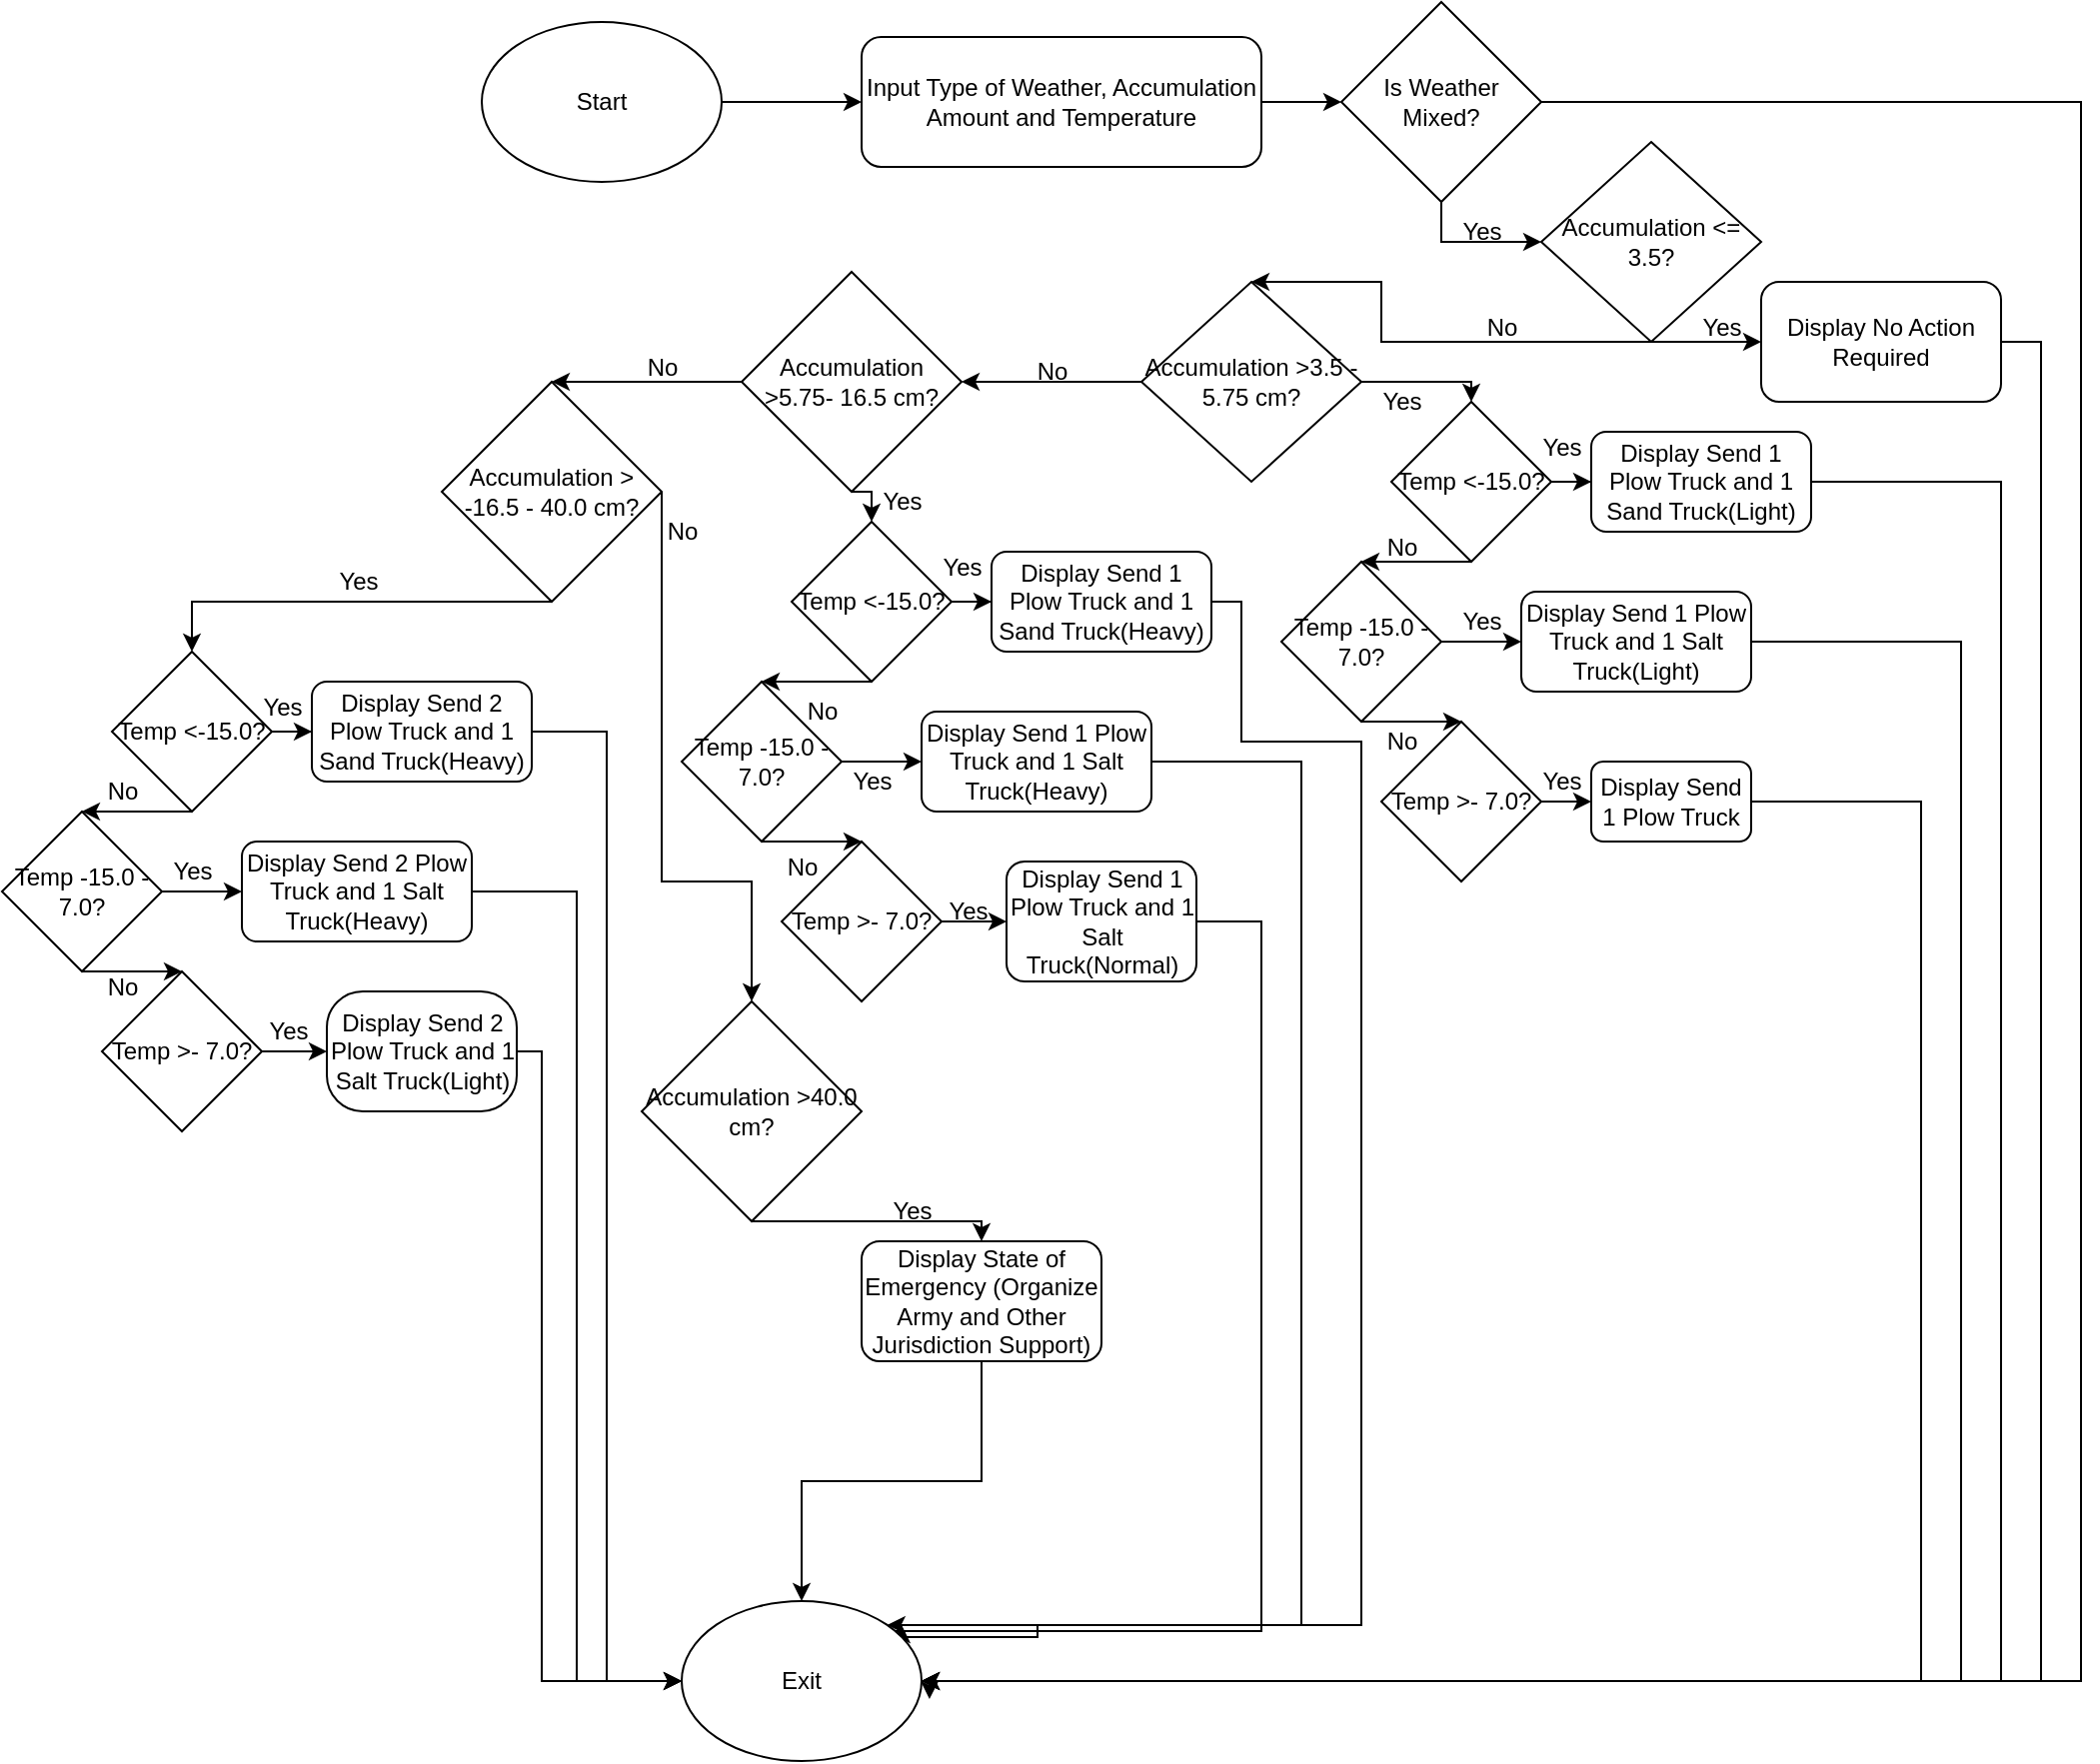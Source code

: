 <mxfile version="21.7.5" type="device">
  <diagram name="Page-1" id="zDtxhvWKmtjvH-ZGrpPv">
    <mxGraphModel dx="1970" dy="438" grid="1" gridSize="10" guides="1" tooltips="1" connect="1" arrows="1" fold="1" page="1" pageScale="1" pageWidth="850" pageHeight="1100" math="0" shadow="0">
      <root>
        <mxCell id="0" />
        <mxCell id="1" parent="0" />
        <mxCell id="4OK2XnqKNqhnvnKQo9YL-5" style="edgeStyle=orthogonalEdgeStyle;rounded=0;orthogonalLoop=1;jettySize=auto;html=1;" parent="1" source="4OK2XnqKNqhnvnKQo9YL-1" target="4OK2XnqKNqhnvnKQo9YL-4" edge="1">
          <mxGeometry relative="1" as="geometry" />
        </mxCell>
        <mxCell id="4OK2XnqKNqhnvnKQo9YL-1" value="Start" style="ellipse;whiteSpace=wrap;html=1;" parent="1" vertex="1">
          <mxGeometry x="160" y="20" width="120" height="80" as="geometry" />
        </mxCell>
        <mxCell id="4OK2XnqKNqhnvnKQo9YL-7" value="" style="edgeStyle=orthogonalEdgeStyle;rounded=0;orthogonalLoop=1;jettySize=auto;html=1;" parent="1" source="4OK2XnqKNqhnvnKQo9YL-4" target="iodD-ADhZu1srqg-s7n0-1" edge="1">
          <mxGeometry relative="1" as="geometry">
            <mxPoint x="590" y="60" as="targetPoint" />
          </mxGeometry>
        </mxCell>
        <mxCell id="4OK2XnqKNqhnvnKQo9YL-4" value="Input Type of Weather, Accumulation Amount and Temperature" style="rounded=1;whiteSpace=wrap;html=1;" parent="1" vertex="1">
          <mxGeometry x="350" y="27.5" width="200" height="65" as="geometry" />
        </mxCell>
        <mxCell id="iodD-ADhZu1srqg-s7n0-58" style="edgeStyle=orthogonalEdgeStyle;rounded=0;orthogonalLoop=1;jettySize=auto;html=1;entryX=1;entryY=0.5;entryDx=0;entryDy=0;" edge="1" parent="1" source="iodD-ADhZu1srqg-s7n0-1" target="iodD-ADhZu1srqg-s7n0-56">
          <mxGeometry relative="1" as="geometry">
            <Array as="points">
              <mxPoint x="960" y="60" />
              <mxPoint x="960" y="850" />
            </Array>
          </mxGeometry>
        </mxCell>
        <mxCell id="iodD-ADhZu1srqg-s7n0-59" style="edgeStyle=orthogonalEdgeStyle;rounded=0;orthogonalLoop=1;jettySize=auto;html=1;entryX=0;entryY=0.5;entryDx=0;entryDy=0;" edge="1" parent="1" source="iodD-ADhZu1srqg-s7n0-1" target="iodD-ADhZu1srqg-s7n0-2">
          <mxGeometry relative="1" as="geometry" />
        </mxCell>
        <mxCell id="iodD-ADhZu1srqg-s7n0-1" value="Is Weather Mixed?" style="rhombus;whiteSpace=wrap;html=1;" vertex="1" parent="1">
          <mxGeometry x="590" y="10" width="100" height="100" as="geometry" />
        </mxCell>
        <mxCell id="iodD-ADhZu1srqg-s7n0-60" style="edgeStyle=orthogonalEdgeStyle;rounded=0;orthogonalLoop=1;jettySize=auto;html=1;entryX=0.5;entryY=0;entryDx=0;entryDy=0;exitX=0.5;exitY=1;exitDx=0;exitDy=0;" edge="1" parent="1" source="iodD-ADhZu1srqg-s7n0-2" target="iodD-ADhZu1srqg-s7n0-4">
          <mxGeometry relative="1" as="geometry">
            <Array as="points">
              <mxPoint x="610" y="180" />
              <mxPoint x="610" y="150" />
            </Array>
          </mxGeometry>
        </mxCell>
        <mxCell id="iodD-ADhZu1srqg-s7n0-62" style="edgeStyle=orthogonalEdgeStyle;rounded=0;orthogonalLoop=1;jettySize=auto;html=1;entryX=0;entryY=0.5;entryDx=0;entryDy=0;exitX=0.5;exitY=1;exitDx=0;exitDy=0;" edge="1" parent="1" source="iodD-ADhZu1srqg-s7n0-2" target="iodD-ADhZu1srqg-s7n0-3">
          <mxGeometry relative="1" as="geometry">
            <Array as="points">
              <mxPoint x="770" y="180" />
              <mxPoint x="770" y="180" />
            </Array>
          </mxGeometry>
        </mxCell>
        <mxCell id="iodD-ADhZu1srqg-s7n0-2" value="Accumulation &amp;lt;= 3.5?" style="rhombus;whiteSpace=wrap;html=1;" vertex="1" parent="1">
          <mxGeometry x="690" y="80" width="110" height="100" as="geometry" />
        </mxCell>
        <mxCell id="iodD-ADhZu1srqg-s7n0-66" style="edgeStyle=orthogonalEdgeStyle;rounded=0;orthogonalLoop=1;jettySize=auto;html=1;entryX=1;entryY=0.5;entryDx=0;entryDy=0;" edge="1" parent="1" source="iodD-ADhZu1srqg-s7n0-3" target="iodD-ADhZu1srqg-s7n0-56">
          <mxGeometry relative="1" as="geometry">
            <Array as="points">
              <mxPoint x="940" y="180" />
              <mxPoint x="940" y="850" />
            </Array>
          </mxGeometry>
        </mxCell>
        <mxCell id="iodD-ADhZu1srqg-s7n0-3" value="Display No Action Required" style="rounded=1;whiteSpace=wrap;html=1;" vertex="1" parent="1">
          <mxGeometry x="800" y="150" width="120" height="60" as="geometry" />
        </mxCell>
        <mxCell id="iodD-ADhZu1srqg-s7n0-17" style="edgeStyle=orthogonalEdgeStyle;rounded=0;orthogonalLoop=1;jettySize=auto;html=1;entryX=0.5;entryY=0;entryDx=0;entryDy=0;" edge="1" parent="1" source="iodD-ADhZu1srqg-s7n0-4" target="iodD-ADhZu1srqg-s7n0-11">
          <mxGeometry relative="1" as="geometry">
            <Array as="points">
              <mxPoint x="655" y="200" />
            </Array>
          </mxGeometry>
        </mxCell>
        <mxCell id="iodD-ADhZu1srqg-s7n0-25" style="edgeStyle=orthogonalEdgeStyle;rounded=0;orthogonalLoop=1;jettySize=auto;html=1;" edge="1" parent="1" source="iodD-ADhZu1srqg-s7n0-4" target="iodD-ADhZu1srqg-s7n0-5">
          <mxGeometry relative="1" as="geometry" />
        </mxCell>
        <mxCell id="iodD-ADhZu1srqg-s7n0-4" value="Accumulation &amp;gt;3.5 - 5.75 cm?" style="rhombus;whiteSpace=wrap;html=1;" vertex="1" parent="1">
          <mxGeometry x="490" y="150" width="110" height="100" as="geometry" />
        </mxCell>
        <mxCell id="iodD-ADhZu1srqg-s7n0-38" style="edgeStyle=orthogonalEdgeStyle;rounded=0;orthogonalLoop=1;jettySize=auto;html=1;exitX=0.5;exitY=1;exitDx=0;exitDy=0;entryX=0.5;entryY=0;entryDx=0;entryDy=0;" edge="1" parent="1" source="iodD-ADhZu1srqg-s7n0-5" target="iodD-ADhZu1srqg-s7n0-29">
          <mxGeometry relative="1" as="geometry" />
        </mxCell>
        <mxCell id="iodD-ADhZu1srqg-s7n0-39" style="edgeStyle=orthogonalEdgeStyle;rounded=0;orthogonalLoop=1;jettySize=auto;html=1;entryX=0.5;entryY=0;entryDx=0;entryDy=0;" edge="1" parent="1" source="iodD-ADhZu1srqg-s7n0-5" target="iodD-ADhZu1srqg-s7n0-6">
          <mxGeometry relative="1" as="geometry">
            <Array as="points">
              <mxPoint x="230" y="200" />
              <mxPoint x="230" y="200" />
            </Array>
          </mxGeometry>
        </mxCell>
        <mxCell id="iodD-ADhZu1srqg-s7n0-5" value="Accumulation &amp;gt;5.75- 16.5 cm?" style="rhombus;whiteSpace=wrap;html=1;" vertex="1" parent="1">
          <mxGeometry x="290" y="145" width="110" height="110" as="geometry" />
        </mxCell>
        <mxCell id="iodD-ADhZu1srqg-s7n0-51" style="edgeStyle=orthogonalEdgeStyle;rounded=0;orthogonalLoop=1;jettySize=auto;html=1;entryX=0.5;entryY=0;entryDx=0;entryDy=0;" edge="1" parent="1" source="iodD-ADhZu1srqg-s7n0-6" target="iodD-ADhZu1srqg-s7n0-42">
          <mxGeometry relative="1" as="geometry">
            <Array as="points">
              <mxPoint x="15" y="310" />
            </Array>
          </mxGeometry>
        </mxCell>
        <mxCell id="iodD-ADhZu1srqg-s7n0-53" style="edgeStyle=orthogonalEdgeStyle;rounded=0;orthogonalLoop=1;jettySize=auto;html=1;" edge="1" parent="1" source="iodD-ADhZu1srqg-s7n0-6" target="iodD-ADhZu1srqg-s7n0-7">
          <mxGeometry relative="1" as="geometry">
            <Array as="points">
              <mxPoint x="250" y="450" />
              <mxPoint x="295" y="450" />
            </Array>
          </mxGeometry>
        </mxCell>
        <mxCell id="iodD-ADhZu1srqg-s7n0-6" value="Accumulation &amp;gt; -16.5 - 40.0 cm?" style="rhombus;whiteSpace=wrap;html=1;" vertex="1" parent="1">
          <mxGeometry x="140" y="200" width="110" height="110" as="geometry" />
        </mxCell>
        <mxCell id="iodD-ADhZu1srqg-s7n0-55" style="edgeStyle=orthogonalEdgeStyle;rounded=0;orthogonalLoop=1;jettySize=auto;html=1;entryX=0.5;entryY=0;entryDx=0;entryDy=0;" edge="1" parent="1" source="iodD-ADhZu1srqg-s7n0-7" target="iodD-ADhZu1srqg-s7n0-54">
          <mxGeometry relative="1" as="geometry">
            <Array as="points">
              <mxPoint x="410" y="620" />
            </Array>
          </mxGeometry>
        </mxCell>
        <mxCell id="iodD-ADhZu1srqg-s7n0-7" value="Accumulation &amp;gt;40.0 cm?" style="rhombus;whiteSpace=wrap;html=1;" vertex="1" parent="1">
          <mxGeometry x="240" y="510" width="110" height="110" as="geometry" />
        </mxCell>
        <mxCell id="iodD-ADhZu1srqg-s7n0-19" style="edgeStyle=orthogonalEdgeStyle;rounded=0;orthogonalLoop=1;jettySize=auto;html=1;" edge="1" parent="1" source="iodD-ADhZu1srqg-s7n0-11" target="iodD-ADhZu1srqg-s7n0-14">
          <mxGeometry relative="1" as="geometry" />
        </mxCell>
        <mxCell id="iodD-ADhZu1srqg-s7n0-23" style="edgeStyle=orthogonalEdgeStyle;rounded=0;orthogonalLoop=1;jettySize=auto;html=1;entryX=0.5;entryY=0;entryDx=0;entryDy=0;" edge="1" parent="1" source="iodD-ADhZu1srqg-s7n0-11" target="iodD-ADhZu1srqg-s7n0-12">
          <mxGeometry relative="1" as="geometry">
            <Array as="points">
              <mxPoint x="620" y="290" />
              <mxPoint x="620" y="290" />
            </Array>
          </mxGeometry>
        </mxCell>
        <mxCell id="iodD-ADhZu1srqg-s7n0-11" value="Temp &amp;lt;-15.0?" style="rhombus;whiteSpace=wrap;html=1;" vertex="1" parent="1">
          <mxGeometry x="615" y="210" width="80" height="80" as="geometry" />
        </mxCell>
        <mxCell id="iodD-ADhZu1srqg-s7n0-20" style="edgeStyle=orthogonalEdgeStyle;rounded=0;orthogonalLoop=1;jettySize=auto;html=1;" edge="1" parent="1" source="iodD-ADhZu1srqg-s7n0-12" target="iodD-ADhZu1srqg-s7n0-15">
          <mxGeometry relative="1" as="geometry" />
        </mxCell>
        <mxCell id="iodD-ADhZu1srqg-s7n0-24" style="edgeStyle=orthogonalEdgeStyle;rounded=0;orthogonalLoop=1;jettySize=auto;html=1;entryX=0.5;entryY=0;entryDx=0;entryDy=0;" edge="1" parent="1" source="iodD-ADhZu1srqg-s7n0-12" target="iodD-ADhZu1srqg-s7n0-13">
          <mxGeometry relative="1" as="geometry">
            <Array as="points">
              <mxPoint x="630" y="370" />
              <mxPoint x="630" y="370" />
            </Array>
          </mxGeometry>
        </mxCell>
        <mxCell id="iodD-ADhZu1srqg-s7n0-12" value="Temp -15.0 - 7.0?" style="rhombus;whiteSpace=wrap;html=1;" vertex="1" parent="1">
          <mxGeometry x="560" y="290" width="80" height="80" as="geometry" />
        </mxCell>
        <mxCell id="iodD-ADhZu1srqg-s7n0-22" style="edgeStyle=orthogonalEdgeStyle;rounded=0;orthogonalLoop=1;jettySize=auto;html=1;" edge="1" parent="1" source="iodD-ADhZu1srqg-s7n0-13" target="iodD-ADhZu1srqg-s7n0-16">
          <mxGeometry relative="1" as="geometry" />
        </mxCell>
        <mxCell id="iodD-ADhZu1srqg-s7n0-13" value="Temp &amp;gt;- 7.0?" style="rhombus;whiteSpace=wrap;html=1;" vertex="1" parent="1">
          <mxGeometry x="610" y="370" width="80" height="80" as="geometry" />
        </mxCell>
        <mxCell id="iodD-ADhZu1srqg-s7n0-74" style="edgeStyle=orthogonalEdgeStyle;rounded=0;orthogonalLoop=1;jettySize=auto;html=1;entryX=1;entryY=0.5;entryDx=0;entryDy=0;" edge="1" parent="1" source="iodD-ADhZu1srqg-s7n0-14" target="iodD-ADhZu1srqg-s7n0-56">
          <mxGeometry relative="1" as="geometry">
            <Array as="points">
              <mxPoint x="920" y="250" />
              <mxPoint x="920" y="850" />
            </Array>
          </mxGeometry>
        </mxCell>
        <mxCell id="iodD-ADhZu1srqg-s7n0-14" value="Display Send 1 Plow Truck and 1 Sand Truck(Light)" style="rounded=1;whiteSpace=wrap;html=1;" vertex="1" parent="1">
          <mxGeometry x="715" y="225" width="110" height="50" as="geometry" />
        </mxCell>
        <mxCell id="iodD-ADhZu1srqg-s7n0-75" style="edgeStyle=orthogonalEdgeStyle;rounded=0;orthogonalLoop=1;jettySize=auto;html=1;entryX=1;entryY=0.5;entryDx=0;entryDy=0;" edge="1" parent="1" source="iodD-ADhZu1srqg-s7n0-15" target="iodD-ADhZu1srqg-s7n0-56">
          <mxGeometry relative="1" as="geometry">
            <Array as="points">
              <mxPoint x="900" y="330" />
              <mxPoint x="900" y="850" />
            </Array>
          </mxGeometry>
        </mxCell>
        <mxCell id="iodD-ADhZu1srqg-s7n0-15" value="Display Send 1 Plow Truck and 1 Salt Truck(Light)" style="rounded=1;whiteSpace=wrap;html=1;" vertex="1" parent="1">
          <mxGeometry x="680" y="305" width="115" height="50" as="geometry" />
        </mxCell>
        <mxCell id="iodD-ADhZu1srqg-s7n0-76" style="edgeStyle=orthogonalEdgeStyle;rounded=0;orthogonalLoop=1;jettySize=auto;html=1;entryX=1.033;entryY=0.613;entryDx=0;entryDy=0;entryPerimeter=0;" edge="1" parent="1" source="iodD-ADhZu1srqg-s7n0-16" target="iodD-ADhZu1srqg-s7n0-56">
          <mxGeometry relative="1" as="geometry">
            <Array as="points">
              <mxPoint x="880" y="410" />
              <mxPoint x="880" y="850" />
              <mxPoint x="384" y="850" />
            </Array>
          </mxGeometry>
        </mxCell>
        <mxCell id="iodD-ADhZu1srqg-s7n0-16" value="Display Send 1 Plow Truck" style="rounded=1;whiteSpace=wrap;html=1;" vertex="1" parent="1">
          <mxGeometry x="715" y="390" width="80" height="40" as="geometry" />
        </mxCell>
        <mxCell id="iodD-ADhZu1srqg-s7n0-27" style="edgeStyle=orthogonalEdgeStyle;rounded=0;orthogonalLoop=1;jettySize=auto;html=1;" edge="1" parent="1" source="iodD-ADhZu1srqg-s7n0-29" target="iodD-ADhZu1srqg-s7n0-35">
          <mxGeometry relative="1" as="geometry" />
        </mxCell>
        <mxCell id="iodD-ADhZu1srqg-s7n0-28" style="edgeStyle=orthogonalEdgeStyle;rounded=0;orthogonalLoop=1;jettySize=auto;html=1;entryX=0.5;entryY=0;entryDx=0;entryDy=0;" edge="1" parent="1" source="iodD-ADhZu1srqg-s7n0-29" target="iodD-ADhZu1srqg-s7n0-32">
          <mxGeometry relative="1" as="geometry">
            <Array as="points">
              <mxPoint x="320" y="350" />
              <mxPoint x="320" y="350" />
            </Array>
          </mxGeometry>
        </mxCell>
        <mxCell id="iodD-ADhZu1srqg-s7n0-29" value="Temp &amp;lt;-15.0?" style="rhombus;whiteSpace=wrap;html=1;" vertex="1" parent="1">
          <mxGeometry x="315" y="270" width="80" height="80" as="geometry" />
        </mxCell>
        <mxCell id="iodD-ADhZu1srqg-s7n0-30" style="edgeStyle=orthogonalEdgeStyle;rounded=0;orthogonalLoop=1;jettySize=auto;html=1;" edge="1" parent="1" source="iodD-ADhZu1srqg-s7n0-32" target="iodD-ADhZu1srqg-s7n0-36">
          <mxGeometry relative="1" as="geometry" />
        </mxCell>
        <mxCell id="iodD-ADhZu1srqg-s7n0-31" style="edgeStyle=orthogonalEdgeStyle;rounded=0;orthogonalLoop=1;jettySize=auto;html=1;entryX=0.5;entryY=0;entryDx=0;entryDy=0;" edge="1" parent="1" source="iodD-ADhZu1srqg-s7n0-32" target="iodD-ADhZu1srqg-s7n0-34">
          <mxGeometry relative="1" as="geometry">
            <Array as="points">
              <mxPoint x="330" y="430" />
              <mxPoint x="330" y="430" />
            </Array>
          </mxGeometry>
        </mxCell>
        <mxCell id="iodD-ADhZu1srqg-s7n0-32" value="Temp -15.0 - 7.0?" style="rhombus;whiteSpace=wrap;html=1;" vertex="1" parent="1">
          <mxGeometry x="260" y="350" width="80" height="80" as="geometry" />
        </mxCell>
        <mxCell id="iodD-ADhZu1srqg-s7n0-33" style="edgeStyle=orthogonalEdgeStyle;rounded=0;orthogonalLoop=1;jettySize=auto;html=1;" edge="1" parent="1" source="iodD-ADhZu1srqg-s7n0-34" target="iodD-ADhZu1srqg-s7n0-37">
          <mxGeometry relative="1" as="geometry" />
        </mxCell>
        <mxCell id="iodD-ADhZu1srqg-s7n0-34" value="Temp &amp;gt;- 7.0?" style="rhombus;whiteSpace=wrap;html=1;" vertex="1" parent="1">
          <mxGeometry x="310" y="430" width="80" height="80" as="geometry" />
        </mxCell>
        <mxCell id="iodD-ADhZu1srqg-s7n0-85" style="edgeStyle=orthogonalEdgeStyle;rounded=0;orthogonalLoop=1;jettySize=auto;html=1;" edge="1" parent="1" source="iodD-ADhZu1srqg-s7n0-35" target="iodD-ADhZu1srqg-s7n0-56">
          <mxGeometry relative="1" as="geometry">
            <Array as="points">
              <mxPoint x="540" y="310" />
              <mxPoint x="540" y="380" />
              <mxPoint x="600" y="380" />
              <mxPoint x="600" y="822" />
            </Array>
          </mxGeometry>
        </mxCell>
        <mxCell id="iodD-ADhZu1srqg-s7n0-35" value="Display Send 1 Plow Truck and 1 Sand Truck(Heavy)" style="rounded=1;whiteSpace=wrap;html=1;" vertex="1" parent="1">
          <mxGeometry x="415" y="285" width="110" height="50" as="geometry" />
        </mxCell>
        <mxCell id="iodD-ADhZu1srqg-s7n0-87" style="edgeStyle=orthogonalEdgeStyle;rounded=0;orthogonalLoop=1;jettySize=auto;html=1;entryX=0.917;entryY=0.15;entryDx=0;entryDy=0;entryPerimeter=0;" edge="1" parent="1" source="iodD-ADhZu1srqg-s7n0-36" target="iodD-ADhZu1srqg-s7n0-56">
          <mxGeometry relative="1" as="geometry">
            <mxPoint x="410" y="770" as="targetPoint" />
            <Array as="points">
              <mxPoint x="570" y="390" />
              <mxPoint x="570" y="822" />
              <mxPoint x="438" y="822" />
              <mxPoint x="438" y="828" />
              <mxPoint x="370" y="828" />
            </Array>
          </mxGeometry>
        </mxCell>
        <mxCell id="iodD-ADhZu1srqg-s7n0-36" value="Display Send 1 Plow Truck and 1 Salt Truck(Heavy)" style="rounded=1;whiteSpace=wrap;html=1;" vertex="1" parent="1">
          <mxGeometry x="380" y="365" width="115" height="50" as="geometry" />
        </mxCell>
        <mxCell id="iodD-ADhZu1srqg-s7n0-88" style="edgeStyle=orthogonalEdgeStyle;rounded=0;orthogonalLoop=1;jettySize=auto;html=1;entryX=1;entryY=0;entryDx=0;entryDy=0;" edge="1" parent="1" source="iodD-ADhZu1srqg-s7n0-37" target="iodD-ADhZu1srqg-s7n0-56">
          <mxGeometry relative="1" as="geometry">
            <mxPoint x="440" y="800" as="targetPoint" />
            <Array as="points">
              <mxPoint x="550" y="470" />
              <mxPoint x="550" y="825" />
              <mxPoint x="362" y="825" />
            </Array>
          </mxGeometry>
        </mxCell>
        <mxCell id="iodD-ADhZu1srqg-s7n0-37" value="Display Send 1 Plow Truck and 1 Salt Truck(Normal)" style="rounded=1;whiteSpace=wrap;html=1;" vertex="1" parent="1">
          <mxGeometry x="422.5" y="440" width="95" height="60" as="geometry" />
        </mxCell>
        <mxCell id="iodD-ADhZu1srqg-s7n0-40" style="edgeStyle=orthogonalEdgeStyle;rounded=0;orthogonalLoop=1;jettySize=auto;html=1;" edge="1" parent="1" source="iodD-ADhZu1srqg-s7n0-42" target="iodD-ADhZu1srqg-s7n0-48">
          <mxGeometry relative="1" as="geometry" />
        </mxCell>
        <mxCell id="iodD-ADhZu1srqg-s7n0-41" style="edgeStyle=orthogonalEdgeStyle;rounded=0;orthogonalLoop=1;jettySize=auto;html=1;entryX=0.5;entryY=0;entryDx=0;entryDy=0;" edge="1" parent="1" source="iodD-ADhZu1srqg-s7n0-42" target="iodD-ADhZu1srqg-s7n0-45">
          <mxGeometry relative="1" as="geometry">
            <Array as="points">
              <mxPoint x="-20" y="415" />
              <mxPoint x="-20" y="415" />
            </Array>
          </mxGeometry>
        </mxCell>
        <mxCell id="iodD-ADhZu1srqg-s7n0-42" value="Temp &amp;lt;-15.0?" style="rhombus;whiteSpace=wrap;html=1;" vertex="1" parent="1">
          <mxGeometry x="-25" y="335" width="80" height="80" as="geometry" />
        </mxCell>
        <mxCell id="iodD-ADhZu1srqg-s7n0-43" style="edgeStyle=orthogonalEdgeStyle;rounded=0;orthogonalLoop=1;jettySize=auto;html=1;" edge="1" parent="1" source="iodD-ADhZu1srqg-s7n0-45" target="iodD-ADhZu1srqg-s7n0-49">
          <mxGeometry relative="1" as="geometry" />
        </mxCell>
        <mxCell id="iodD-ADhZu1srqg-s7n0-44" style="edgeStyle=orthogonalEdgeStyle;rounded=0;orthogonalLoop=1;jettySize=auto;html=1;entryX=0.5;entryY=0;entryDx=0;entryDy=0;" edge="1" parent="1" source="iodD-ADhZu1srqg-s7n0-45" target="iodD-ADhZu1srqg-s7n0-47">
          <mxGeometry relative="1" as="geometry">
            <Array as="points">
              <mxPoint x="-10" y="495" />
              <mxPoint x="-10" y="495" />
            </Array>
          </mxGeometry>
        </mxCell>
        <mxCell id="iodD-ADhZu1srqg-s7n0-45" value="Temp -15.0 - 7.0?" style="rhombus;whiteSpace=wrap;html=1;" vertex="1" parent="1">
          <mxGeometry x="-80" y="415" width="80" height="80" as="geometry" />
        </mxCell>
        <mxCell id="iodD-ADhZu1srqg-s7n0-46" style="edgeStyle=orthogonalEdgeStyle;rounded=0;orthogonalLoop=1;jettySize=auto;html=1;" edge="1" parent="1" source="iodD-ADhZu1srqg-s7n0-47" target="iodD-ADhZu1srqg-s7n0-50">
          <mxGeometry relative="1" as="geometry" />
        </mxCell>
        <mxCell id="iodD-ADhZu1srqg-s7n0-47" value="Temp &amp;gt;- 7.0?" style="rhombus;whiteSpace=wrap;html=1;" vertex="1" parent="1">
          <mxGeometry x="-30" y="495" width="80" height="80" as="geometry" />
        </mxCell>
        <mxCell id="iodD-ADhZu1srqg-s7n0-99" style="edgeStyle=orthogonalEdgeStyle;rounded=0;orthogonalLoop=1;jettySize=auto;html=1;entryX=0;entryY=0.5;entryDx=0;entryDy=0;" edge="1" parent="1" source="iodD-ADhZu1srqg-s7n0-48" target="iodD-ADhZu1srqg-s7n0-56">
          <mxGeometry relative="1" as="geometry" />
        </mxCell>
        <mxCell id="iodD-ADhZu1srqg-s7n0-48" value="Display Send 2 Plow Truck and 1 Sand Truck(Heavy)" style="rounded=1;whiteSpace=wrap;html=1;" vertex="1" parent="1">
          <mxGeometry x="75" y="350" width="110" height="50" as="geometry" />
        </mxCell>
        <mxCell id="iodD-ADhZu1srqg-s7n0-100" style="edgeStyle=orthogonalEdgeStyle;rounded=0;orthogonalLoop=1;jettySize=auto;html=1;entryX=0;entryY=0.5;entryDx=0;entryDy=0;" edge="1" parent="1" source="iodD-ADhZu1srqg-s7n0-49" target="iodD-ADhZu1srqg-s7n0-56">
          <mxGeometry relative="1" as="geometry" />
        </mxCell>
        <mxCell id="iodD-ADhZu1srqg-s7n0-49" value="Display Send 2 Plow Truck and 1 Salt Truck(Heavy)" style="rounded=1;whiteSpace=wrap;html=1;" vertex="1" parent="1">
          <mxGeometry x="40" y="430" width="115" height="50" as="geometry" />
        </mxCell>
        <mxCell id="iodD-ADhZu1srqg-s7n0-101" style="edgeStyle=orthogonalEdgeStyle;rounded=0;orthogonalLoop=1;jettySize=auto;html=1;entryX=0;entryY=0.5;entryDx=0;entryDy=0;" edge="1" parent="1" source="iodD-ADhZu1srqg-s7n0-50" target="iodD-ADhZu1srqg-s7n0-56">
          <mxGeometry relative="1" as="geometry">
            <Array as="points">
              <mxPoint x="190" y="535" />
              <mxPoint x="190" y="850" />
            </Array>
          </mxGeometry>
        </mxCell>
        <mxCell id="iodD-ADhZu1srqg-s7n0-50" value="Display Send 2 Plow Truck and 1 Salt Truck(Light)" style="rounded=1;whiteSpace=wrap;html=1;arcSize=30;" vertex="1" parent="1">
          <mxGeometry x="82.5" y="505" width="95" height="60" as="geometry" />
        </mxCell>
        <mxCell id="iodD-ADhZu1srqg-s7n0-57" style="edgeStyle=orthogonalEdgeStyle;rounded=0;orthogonalLoop=1;jettySize=auto;html=1;" edge="1" parent="1" source="iodD-ADhZu1srqg-s7n0-54" target="iodD-ADhZu1srqg-s7n0-56">
          <mxGeometry relative="1" as="geometry" />
        </mxCell>
        <mxCell id="iodD-ADhZu1srqg-s7n0-54" value="Display State of Emergency (Organize Army and Other Jurisdiction Support)" style="rounded=1;whiteSpace=wrap;html=1;" vertex="1" parent="1">
          <mxGeometry x="350" y="630" width="120" height="60" as="geometry" />
        </mxCell>
        <mxCell id="iodD-ADhZu1srqg-s7n0-56" value="Exit" style="ellipse;whiteSpace=wrap;html=1;" vertex="1" parent="1">
          <mxGeometry x="260" y="810" width="120" height="80" as="geometry" />
        </mxCell>
        <mxCell id="iodD-ADhZu1srqg-s7n0-63" value="Yes" style="text;html=1;align=center;verticalAlign=middle;resizable=0;points=[];autosize=1;strokeColor=none;fillColor=none;" vertex="1" parent="1">
          <mxGeometry x="640" y="110" width="40" height="30" as="geometry" />
        </mxCell>
        <mxCell id="iodD-ADhZu1srqg-s7n0-64" value="Yes" style="text;html=1;align=center;verticalAlign=middle;resizable=0;points=[];autosize=1;strokeColor=none;fillColor=none;" vertex="1" parent="1">
          <mxGeometry x="760" y="158" width="40" height="30" as="geometry" />
        </mxCell>
        <mxCell id="iodD-ADhZu1srqg-s7n0-65" value="No" style="text;html=1;align=center;verticalAlign=middle;resizable=0;points=[];autosize=1;strokeColor=none;fillColor=none;" vertex="1" parent="1">
          <mxGeometry x="650" y="158" width="40" height="30" as="geometry" />
        </mxCell>
        <mxCell id="iodD-ADhZu1srqg-s7n0-67" value="Yes" style="text;html=1;align=center;verticalAlign=middle;resizable=0;points=[];autosize=1;strokeColor=none;fillColor=none;" vertex="1" parent="1">
          <mxGeometry x="600" y="195" width="40" height="30" as="geometry" />
        </mxCell>
        <mxCell id="iodD-ADhZu1srqg-s7n0-68" value="Yes" style="text;html=1;align=center;verticalAlign=middle;resizable=0;points=[];autosize=1;strokeColor=none;fillColor=none;" vertex="1" parent="1">
          <mxGeometry x="680" y="218" width="40" height="30" as="geometry" />
        </mxCell>
        <mxCell id="iodD-ADhZu1srqg-s7n0-69" value="No" style="text;html=1;align=center;verticalAlign=middle;resizable=0;points=[];autosize=1;strokeColor=none;fillColor=none;" vertex="1" parent="1">
          <mxGeometry x="600" y="268" width="40" height="30" as="geometry" />
        </mxCell>
        <mxCell id="iodD-ADhZu1srqg-s7n0-70" value="Yes" style="text;html=1;align=center;verticalAlign=middle;resizable=0;points=[];autosize=1;strokeColor=none;fillColor=none;" vertex="1" parent="1">
          <mxGeometry x="640" y="305" width="40" height="30" as="geometry" />
        </mxCell>
        <mxCell id="iodD-ADhZu1srqg-s7n0-72" value="No" style="text;html=1;align=center;verticalAlign=middle;resizable=0;points=[];autosize=1;strokeColor=none;fillColor=none;" vertex="1" parent="1">
          <mxGeometry x="600" y="365" width="40" height="30" as="geometry" />
        </mxCell>
        <mxCell id="iodD-ADhZu1srqg-s7n0-73" value="Yes" style="text;html=1;align=center;verticalAlign=middle;resizable=0;points=[];autosize=1;strokeColor=none;fillColor=none;" vertex="1" parent="1">
          <mxGeometry x="680" y="385" width="40" height="30" as="geometry" />
        </mxCell>
        <mxCell id="iodD-ADhZu1srqg-s7n0-78" value="No" style="text;html=1;align=center;verticalAlign=middle;resizable=0;points=[];autosize=1;strokeColor=none;fillColor=none;" vertex="1" parent="1">
          <mxGeometry x="425" y="180" width="40" height="30" as="geometry" />
        </mxCell>
        <mxCell id="iodD-ADhZu1srqg-s7n0-79" value="Yes" style="text;html=1;align=center;verticalAlign=middle;resizable=0;points=[];autosize=1;strokeColor=none;fillColor=none;" vertex="1" parent="1">
          <mxGeometry x="350" y="245" width="40" height="30" as="geometry" />
        </mxCell>
        <mxCell id="iodD-ADhZu1srqg-s7n0-80" value="Yes" style="text;html=1;align=center;verticalAlign=middle;resizable=0;points=[];autosize=1;strokeColor=none;fillColor=none;" vertex="1" parent="1">
          <mxGeometry x="380" y="278" width="40" height="30" as="geometry" />
        </mxCell>
        <mxCell id="iodD-ADhZu1srqg-s7n0-81" value="No" style="text;html=1;align=center;verticalAlign=middle;resizable=0;points=[];autosize=1;strokeColor=none;fillColor=none;" vertex="1" parent="1">
          <mxGeometry x="310" y="350" width="40" height="30" as="geometry" />
        </mxCell>
        <mxCell id="iodD-ADhZu1srqg-s7n0-82" value="Yes" style="text;html=1;align=center;verticalAlign=middle;resizable=0;points=[];autosize=1;strokeColor=none;fillColor=none;" vertex="1" parent="1">
          <mxGeometry x="335" y="385" width="40" height="30" as="geometry" />
        </mxCell>
        <mxCell id="iodD-ADhZu1srqg-s7n0-83" value="No" style="text;html=1;align=center;verticalAlign=middle;resizable=0;points=[];autosize=1;strokeColor=none;fillColor=none;" vertex="1" parent="1">
          <mxGeometry x="300" y="428" width="40" height="30" as="geometry" />
        </mxCell>
        <mxCell id="iodD-ADhZu1srqg-s7n0-84" value="Yes" style="text;html=1;align=center;verticalAlign=middle;resizable=0;points=[];autosize=1;strokeColor=none;fillColor=none;" vertex="1" parent="1">
          <mxGeometry x="382.5" y="450" width="40" height="30" as="geometry" />
        </mxCell>
        <mxCell id="iodD-ADhZu1srqg-s7n0-89" value="Yes" style="text;html=1;align=center;verticalAlign=middle;resizable=0;points=[];autosize=1;strokeColor=none;fillColor=none;" vertex="1" parent="1">
          <mxGeometry x="355" y="600" width="40" height="30" as="geometry" />
        </mxCell>
        <mxCell id="iodD-ADhZu1srqg-s7n0-90" value="No" style="text;html=1;align=center;verticalAlign=middle;resizable=0;points=[];autosize=1;strokeColor=none;fillColor=none;" vertex="1" parent="1">
          <mxGeometry x="230" y="178" width="40" height="30" as="geometry" />
        </mxCell>
        <mxCell id="iodD-ADhZu1srqg-s7n0-91" value="No" style="text;html=1;align=center;verticalAlign=middle;resizable=0;points=[];autosize=1;strokeColor=none;fillColor=none;" vertex="1" parent="1">
          <mxGeometry x="240" y="260" width="40" height="30" as="geometry" />
        </mxCell>
        <mxCell id="iodD-ADhZu1srqg-s7n0-92" value="Yes" style="text;html=1;align=center;verticalAlign=middle;resizable=0;points=[];autosize=1;strokeColor=none;fillColor=none;" vertex="1" parent="1">
          <mxGeometry x="77.5" y="285" width="40" height="30" as="geometry" />
        </mxCell>
        <mxCell id="iodD-ADhZu1srqg-s7n0-93" value="Yes" style="text;html=1;align=center;verticalAlign=middle;resizable=0;points=[];autosize=1;strokeColor=none;fillColor=none;" vertex="1" parent="1">
          <mxGeometry x="40" y="348" width="40" height="30" as="geometry" />
        </mxCell>
        <mxCell id="iodD-ADhZu1srqg-s7n0-94" value="No" style="text;html=1;align=center;verticalAlign=middle;resizable=0;points=[];autosize=1;strokeColor=none;fillColor=none;" vertex="1" parent="1">
          <mxGeometry x="-40" y="390" width="40" height="30" as="geometry" />
        </mxCell>
        <mxCell id="iodD-ADhZu1srqg-s7n0-95" value="Yes" style="text;html=1;align=center;verticalAlign=middle;resizable=0;points=[];autosize=1;strokeColor=none;fillColor=none;" vertex="1" parent="1">
          <mxGeometry x="-5" y="430" width="40" height="30" as="geometry" />
        </mxCell>
        <mxCell id="iodD-ADhZu1srqg-s7n0-96" value="No" style="text;html=1;align=center;verticalAlign=middle;resizable=0;points=[];autosize=1;strokeColor=none;fillColor=none;" vertex="1" parent="1">
          <mxGeometry x="-40" y="488" width="40" height="30" as="geometry" />
        </mxCell>
        <mxCell id="iodD-ADhZu1srqg-s7n0-97" value="Yes" style="text;html=1;align=center;verticalAlign=middle;resizable=0;points=[];autosize=1;strokeColor=none;fillColor=none;" vertex="1" parent="1">
          <mxGeometry x="42.5" y="510" width="40" height="30" as="geometry" />
        </mxCell>
      </root>
    </mxGraphModel>
  </diagram>
</mxfile>
